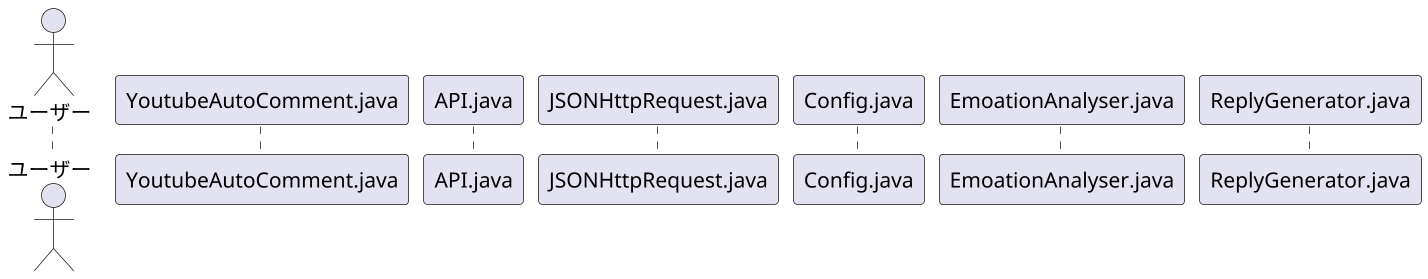 ' @file      YoutubeAutoComment_ScequenceDiagram_v01.pu
' @brief     高度情報演習2B プロジェクト計画書のシーケンス図の出力用ファイル
' @note      java -jar plantuml.jar -graphvizdot C:\Graphviz\bin\dot.exe -charset UTF-8 .\YoutubeAutoComment_ScequenceDiagram.pu
' @auther    AL18036 Kataoka Nagi
' @date      2020-12-16 10:23:46
' $Version   1.0
' $Revision  1.0
' @par       変更点：全体の草案の新規作成
' @see       https://qiita.com/opengl-8080/items/98c510b8ca060bdd2ea3

''''''''''''''''''''''''''''''''''''''''''''''''''''''''''''''''''''''''''''''''

@startuml out/ScequenceDiagram.png
scale 1.5
skinparam DefaultFontName メイリオ
' 可視性の変更
skinparam classAttributeIconSize 0

''''''''''''''''''''''''''''''''''''''''''''''''''


''''''''''''''''''''''''''''''''''''''''''''''''''''''''''''''''''''''''''''''''

actor ユーザー
participant YoutubeAutoComment.java
participant API.java
participant JSONHttpRequest.java
participant Config.java
participant EmoationAnalyser.java
participant ReplyGenerator.java


''''''''''''''''''''''''''''''''''''''''''''''''''''''''''''''''''''''''''''''''

@enduml
